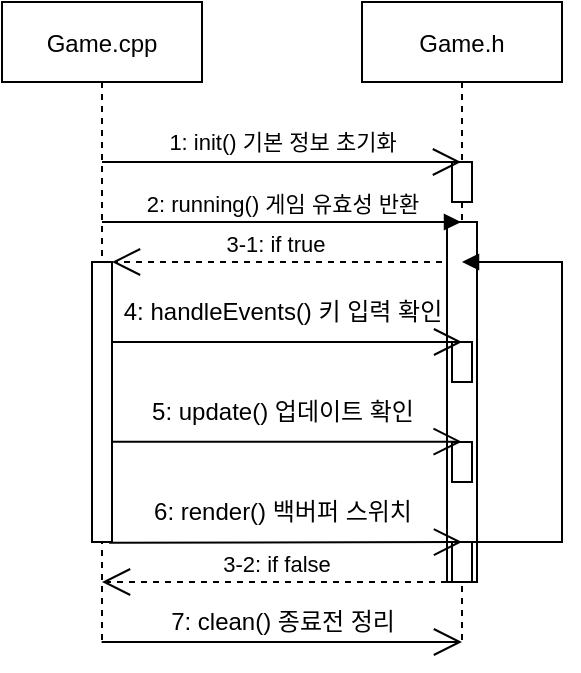 <mxfile version="20.3.6" type="github">
  <diagram id="kgpKYQtTHZ0yAKxKKP6v" name="Page-1">
    <mxGraphModel dx="335" dy="845" grid="1" gridSize="10" guides="1" tooltips="1" connect="1" arrows="1" fold="1" page="1" pageScale="1" pageWidth="850" pageHeight="1100" math="0" shadow="0">
      <root>
        <mxCell id="0" />
        <mxCell id="1" parent="0" />
        <mxCell id="3nuBFxr9cyL0pnOWT2aG-1" value="Game.cpp" style="shape=umlLifeline;perimeter=lifelinePerimeter;container=1;collapsible=0;recursiveResize=0;rounded=0;shadow=0;strokeWidth=1;" parent="1" vertex="1">
          <mxGeometry x="120" y="80" width="100" height="320" as="geometry" />
        </mxCell>
        <mxCell id="1DXss-w2Rvs11rLoVg0y-6" value="" style="points=[];perimeter=orthogonalPerimeter;rounded=0;shadow=0;strokeWidth=1;" vertex="1" parent="3nuBFxr9cyL0pnOWT2aG-1">
          <mxGeometry x="45" y="130" width="10" height="140" as="geometry" />
        </mxCell>
        <mxCell id="3nuBFxr9cyL0pnOWT2aG-5" value="Game.h" style="shape=umlLifeline;perimeter=lifelinePerimeter;container=1;collapsible=0;recursiveResize=0;rounded=0;shadow=0;strokeWidth=1;" parent="1" vertex="1">
          <mxGeometry x="300" y="80" width="100" height="320" as="geometry" />
        </mxCell>
        <mxCell id="3nuBFxr9cyL0pnOWT2aG-6" value="" style="points=[];perimeter=orthogonalPerimeter;rounded=0;shadow=0;strokeWidth=1;" parent="3nuBFxr9cyL0pnOWT2aG-5" vertex="1">
          <mxGeometry x="45" y="80" width="10" height="20" as="geometry" />
        </mxCell>
        <mxCell id="1DXss-w2Rvs11rLoVg0y-8" value="" style="points=[];perimeter=orthogonalPerimeter;rounded=0;shadow=0;strokeWidth=1;" vertex="1" parent="3nuBFxr9cyL0pnOWT2aG-5">
          <mxGeometry x="42.5" y="110" width="15" height="180" as="geometry" />
        </mxCell>
        <mxCell id="1DXss-w2Rvs11rLoVg0y-13" value="" style="points=[];perimeter=orthogonalPerimeter;rounded=0;shadow=0;strokeWidth=1;" vertex="1" parent="3nuBFxr9cyL0pnOWT2aG-5">
          <mxGeometry x="45" y="170" width="10" height="20" as="geometry" />
        </mxCell>
        <mxCell id="1DXss-w2Rvs11rLoVg0y-12" value="4: handleEvents() 키 입력 확인" style="text;html=1;align=center;verticalAlign=middle;resizable=0;points=[];autosize=1;strokeColor=none;fillColor=none;" vertex="1" parent="3nuBFxr9cyL0pnOWT2aG-5">
          <mxGeometry x="-135" y="140" width="190" height="30" as="geometry" />
        </mxCell>
        <mxCell id="1DXss-w2Rvs11rLoVg0y-20" value="" style="points=[];perimeter=orthogonalPerimeter;rounded=0;shadow=0;strokeWidth=1;" vertex="1" parent="3nuBFxr9cyL0pnOWT2aG-5">
          <mxGeometry x="45" y="220" width="10" height="20" as="geometry" />
        </mxCell>
        <mxCell id="1DXss-w2Rvs11rLoVg0y-21" value="" style="points=[];perimeter=orthogonalPerimeter;rounded=0;shadow=0;strokeWidth=1;" vertex="1" parent="3nuBFxr9cyL0pnOWT2aG-5">
          <mxGeometry x="45" y="270" width="10" height="20" as="geometry" />
        </mxCell>
        <mxCell id="1DXss-w2Rvs11rLoVg0y-22" value="3-2: if false" style="endArrow=open;endSize=12;dashed=1;html=1;rounded=0;" edge="1" parent="3nuBFxr9cyL0pnOWT2aG-5">
          <mxGeometry x="-0.002" y="-9" width="160" relative="1" as="geometry">
            <mxPoint x="42.5" y="290" as="sourcePoint" />
            <mxPoint x="-130" y="290" as="targetPoint" />
            <mxPoint as="offset" />
          </mxGeometry>
        </mxCell>
        <mxCell id="1DXss-w2Rvs11rLoVg0y-25" value="" style="endArrow=none;html=1;rounded=0;" edge="1" parent="3nuBFxr9cyL0pnOWT2aG-5" source="1DXss-w2Rvs11rLoVg0y-8" target="3nuBFxr9cyL0pnOWT2aG-5">
          <mxGeometry width="50" height="50" relative="1" as="geometry">
            <mxPoint x="60" y="130" as="sourcePoint" />
            <mxPoint x="100" y="220" as="targetPoint" />
            <Array as="points">
              <mxPoint x="100" y="130" />
              <mxPoint x="100" y="270" />
              <mxPoint x="80" y="270" />
            </Array>
          </mxGeometry>
        </mxCell>
        <mxCell id="1DXss-w2Rvs11rLoVg0y-19" value="6: render() 백버퍼 스위치" style="text;html=1;align=center;verticalAlign=middle;resizable=0;points=[];autosize=1;strokeColor=none;fillColor=none;" vertex="1" parent="3nuBFxr9cyL0pnOWT2aG-5">
          <mxGeometry x="-120" y="240" width="160" height="30" as="geometry" />
        </mxCell>
        <mxCell id="1DXss-w2Rvs11rLoVg0y-3" value="" style="endArrow=open;endFill=1;endSize=12;html=1;rounded=0;" edge="1" parent="1" target="3nuBFxr9cyL0pnOWT2aG-5">
          <mxGeometry width="160" relative="1" as="geometry">
            <mxPoint x="170" y="160" as="sourcePoint" />
            <mxPoint x="330" y="160" as="targetPoint" />
          </mxGeometry>
        </mxCell>
        <mxCell id="1DXss-w2Rvs11rLoVg0y-4" value="&lt;span style=&quot;font-size: 11px; background-color: rgb(255, 255, 255);&quot;&gt;1: init() 기본 정보 초기화&lt;/span&gt;" style="text;html=1;align=center;verticalAlign=middle;resizable=0;points=[];autosize=1;strokeColor=none;fillColor=none;" vertex="1" parent="1">
          <mxGeometry x="190" y="135" width="140" height="30" as="geometry" />
        </mxCell>
        <mxCell id="1DXss-w2Rvs11rLoVg0y-7" value="2: running() 게임 유효성&amp;nbsp;반환" style="html=1;verticalAlign=bottom;endArrow=block;rounded=0;" edge="1" parent="1" target="3nuBFxr9cyL0pnOWT2aG-5">
          <mxGeometry width="80" relative="1" as="geometry">
            <mxPoint x="170" y="190" as="sourcePoint" />
            <mxPoint x="250" y="180" as="targetPoint" />
            <Array as="points">
              <mxPoint x="230" y="190" />
            </Array>
          </mxGeometry>
        </mxCell>
        <mxCell id="1DXss-w2Rvs11rLoVg0y-9" value="3-1: if true&amp;nbsp;" style="endArrow=open;endSize=12;dashed=1;html=1;rounded=0;" edge="1" parent="1" target="1DXss-w2Rvs11rLoVg0y-6">
          <mxGeometry x="-0.002" y="-9" width="160" relative="1" as="geometry">
            <mxPoint x="340" y="210" as="sourcePoint" />
            <mxPoint x="180" y="210" as="targetPoint" />
            <mxPoint as="offset" />
          </mxGeometry>
        </mxCell>
        <mxCell id="1DXss-w2Rvs11rLoVg0y-10" value="" style="endArrow=open;endFill=1;endSize=12;html=1;rounded=0;entryX=0.974;entryY=1;entryDx=0;entryDy=0;entryPerimeter=0;" edge="1" parent="1" target="1DXss-w2Rvs11rLoVg0y-12">
          <mxGeometry width="160" relative="1" as="geometry">
            <mxPoint x="175.5" y="250" as="sourcePoint" />
            <mxPoint x="340" y="250" as="targetPoint" />
          </mxGeometry>
        </mxCell>
        <mxCell id="1DXss-w2Rvs11rLoVg0y-16" value="" style="endArrow=open;endFill=1;endSize=12;html=1;rounded=0;entryX=0.485;entryY=-0.008;entryDx=0;entryDy=0;entryPerimeter=0;" edge="1" parent="1" source="1DXss-w2Rvs11rLoVg0y-6" target="1DXss-w2Rvs11rLoVg0y-20">
          <mxGeometry width="160" relative="1" as="geometry">
            <mxPoint x="180" y="300" as="sourcePoint" />
            <mxPoint x="340" y="300" as="targetPoint" />
          </mxGeometry>
        </mxCell>
        <mxCell id="1DXss-w2Rvs11rLoVg0y-17" value="" style="endArrow=open;endFill=1;endSize=12;html=1;rounded=0;exitX=0.857;exitY=1.003;exitDx=0;exitDy=0;exitPerimeter=0;" edge="1" parent="1" source="1DXss-w2Rvs11rLoVg0y-6">
          <mxGeometry width="160" relative="1" as="geometry">
            <mxPoint x="180" y="350" as="sourcePoint" />
            <mxPoint x="350" y="350" as="targetPoint" />
          </mxGeometry>
        </mxCell>
        <mxCell id="1DXss-w2Rvs11rLoVg0y-18" value="5: update() 업데이트 확인" style="text;html=1;align=center;verticalAlign=middle;resizable=0;points=[];autosize=1;strokeColor=none;fillColor=none;" vertex="1" parent="1">
          <mxGeometry x="180" y="270" width="160" height="30" as="geometry" />
        </mxCell>
        <mxCell id="1DXss-w2Rvs11rLoVg0y-26" value="" style="html=1;verticalAlign=bottom;endArrow=block;rounded=0;" edge="1" parent="1">
          <mxGeometry width="80" relative="1" as="geometry">
            <mxPoint x="400" y="210" as="sourcePoint" />
            <mxPoint x="350" y="210" as="targetPoint" />
          </mxGeometry>
        </mxCell>
        <mxCell id="1DXss-w2Rvs11rLoVg0y-48" value="" style="endArrow=open;endFill=1;endSize=12;html=1;rounded=0;exitX=0.498;exitY=1;exitDx=0;exitDy=0;exitPerimeter=0;" edge="1" parent="1" source="3nuBFxr9cyL0pnOWT2aG-1">
          <mxGeometry width="160" relative="1" as="geometry">
            <mxPoint x="172.57" y="400.0" as="sourcePoint" />
            <mxPoint x="350" y="400" as="targetPoint" />
          </mxGeometry>
        </mxCell>
        <mxCell id="1DXss-w2Rvs11rLoVg0y-49" value="7: clean() 종료전 정리" style="text;html=1;align=center;verticalAlign=middle;resizable=0;points=[];autosize=1;strokeColor=none;fillColor=none;" vertex="1" parent="1">
          <mxGeometry x="190" y="375" width="140" height="30" as="geometry" />
        </mxCell>
      </root>
    </mxGraphModel>
  </diagram>
</mxfile>
